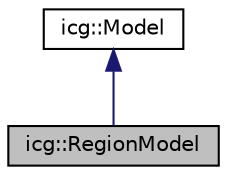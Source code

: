 digraph "icg::RegionModel"
{
 // LATEX_PDF_SIZE
  edge [fontname="Helvetica",fontsize="10",labelfontname="Helvetica",labelfontsize="10"];
  node [fontname="Helvetica",fontsize="10",shape=record];
  Node1 [label="icg::RegionModel",height=0.2,width=0.4,color="black", fillcolor="grey75", style="filled", fontcolor="black",tooltip="Model that holds a Sparse Viewpoint Model that is generated from a Body and that is used by the Regio..."];
  Node2 -> Node1 [dir="back",color="midnightblue",fontsize="10",style="solid",fontname="Helvetica"];
  Node2 [label="icg::Model",height=0.2,width=0.4,color="black", fillcolor="white", style="filled",URL="$classicg_1_1Model.html",tooltip="Abstract class that precomputes and stores geometric information from Body objects that is required b..."];
}
